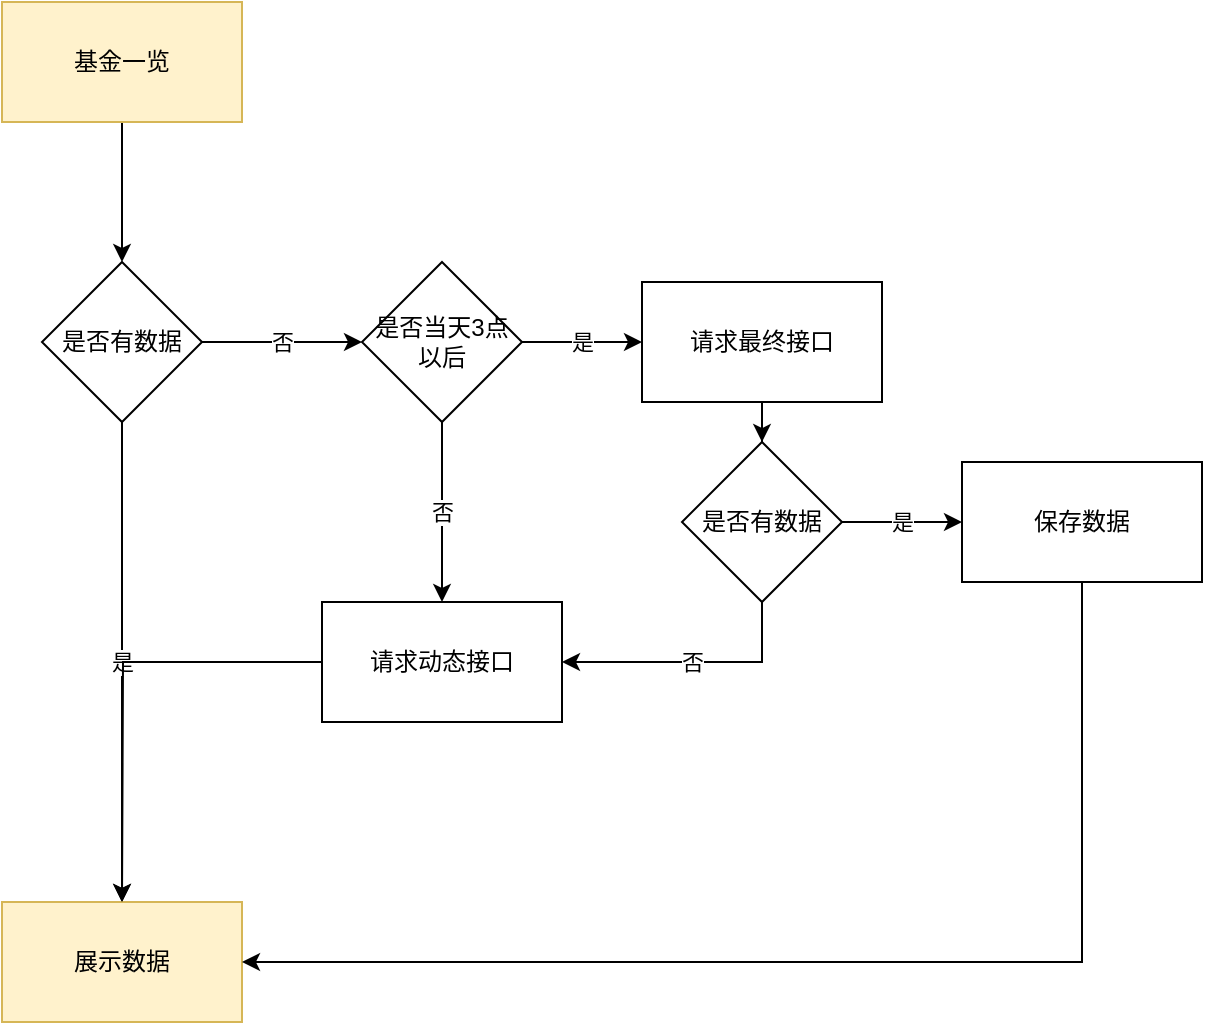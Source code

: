 <mxfile version="13.6.4" type="github"><diagram id="bz1Ks62P9kg1B-rrmRVZ" name="第 1 页"><mxGraphModel dx="1422" dy="748" grid="1" gridSize="10" guides="1" tooltips="1" connect="1" arrows="1" fold="1" page="1" pageScale="1" pageWidth="827" pageHeight="1169" math="0" shadow="0"><root><mxCell id="0"/><mxCell id="1" parent="0"/><mxCell id="jo1hFhySfJLbSIyMYvVI-4" value="" style="edgeStyle=orthogonalEdgeStyle;rounded=0;orthogonalLoop=1;jettySize=auto;html=1;" edge="1" parent="1" source="jo1hFhySfJLbSIyMYvVI-1" target="jo1hFhySfJLbSIyMYvVI-3"><mxGeometry relative="1" as="geometry"/></mxCell><mxCell id="jo1hFhySfJLbSIyMYvVI-1" value="&lt;div&gt;基金一览&lt;/div&gt;" style="rounded=0;whiteSpace=wrap;html=1;fillColor=#fff2cc;strokeColor=#d6b656;" vertex="1" parent="1"><mxGeometry x="120" y="120" width="120" height="60" as="geometry"/></mxCell><mxCell id="jo1hFhySfJLbSIyMYvVI-6" value="是" style="edgeStyle=orthogonalEdgeStyle;rounded=0;orthogonalLoop=1;jettySize=auto;html=1;" edge="1" parent="1" source="jo1hFhySfJLbSIyMYvVI-3" target="jo1hFhySfJLbSIyMYvVI-5"><mxGeometry relative="1" as="geometry"/></mxCell><mxCell id="jo1hFhySfJLbSIyMYvVI-8" value="&lt;div&gt;否&lt;/div&gt;" style="edgeStyle=orthogonalEdgeStyle;rounded=0;orthogonalLoop=1;jettySize=auto;html=1;" edge="1" parent="1" source="jo1hFhySfJLbSIyMYvVI-3" target="jo1hFhySfJLbSIyMYvVI-7"><mxGeometry relative="1" as="geometry"/></mxCell><mxCell id="jo1hFhySfJLbSIyMYvVI-3" value="&lt;div&gt;是否有数据&lt;/div&gt;" style="rhombus;whiteSpace=wrap;html=1;rounded=0;" vertex="1" parent="1"><mxGeometry x="140" y="250" width="80" height="80" as="geometry"/></mxCell><mxCell id="jo1hFhySfJLbSIyMYvVI-5" value="&lt;div&gt;展示数据&lt;/div&gt;" style="whiteSpace=wrap;html=1;rounded=0;fillColor=#fff2cc;strokeColor=#d6b656;" vertex="1" parent="1"><mxGeometry x="120" y="570" width="120" height="60" as="geometry"/></mxCell><mxCell id="jo1hFhySfJLbSIyMYvVI-10" value="&lt;div&gt;是&lt;/div&gt;" style="edgeStyle=orthogonalEdgeStyle;rounded=0;orthogonalLoop=1;jettySize=auto;html=1;" edge="1" parent="1" source="jo1hFhySfJLbSIyMYvVI-7" target="jo1hFhySfJLbSIyMYvVI-9"><mxGeometry relative="1" as="geometry"/></mxCell><mxCell id="jo1hFhySfJLbSIyMYvVI-12" value="&lt;div&gt;否&lt;/div&gt;" style="edgeStyle=orthogonalEdgeStyle;rounded=0;orthogonalLoop=1;jettySize=auto;html=1;" edge="1" parent="1" source="jo1hFhySfJLbSIyMYvVI-7" target="jo1hFhySfJLbSIyMYvVI-11"><mxGeometry relative="1" as="geometry"/></mxCell><mxCell id="jo1hFhySfJLbSIyMYvVI-7" value="&lt;div&gt;是否当天3点以后&lt;/div&gt;" style="rhombus;whiteSpace=wrap;html=1;rounded=0;" vertex="1" parent="1"><mxGeometry x="300" y="250" width="80" height="80" as="geometry"/></mxCell><mxCell id="jo1hFhySfJLbSIyMYvVI-14" value="" style="edgeStyle=orthogonalEdgeStyle;rounded=0;orthogonalLoop=1;jettySize=auto;html=1;" edge="1" parent="1" source="jo1hFhySfJLbSIyMYvVI-9" target="jo1hFhySfJLbSIyMYvVI-13"><mxGeometry relative="1" as="geometry"/></mxCell><mxCell id="jo1hFhySfJLbSIyMYvVI-9" value="请求最终接口" style="whiteSpace=wrap;html=1;rounded=0;" vertex="1" parent="1"><mxGeometry x="440" y="260" width="120" height="60" as="geometry"/></mxCell><mxCell id="jo1hFhySfJLbSIyMYvVI-21" style="edgeStyle=orthogonalEdgeStyle;rounded=0;orthogonalLoop=1;jettySize=auto;html=1;" edge="1" parent="1" source="jo1hFhySfJLbSIyMYvVI-11"><mxGeometry relative="1" as="geometry"><mxPoint x="180" y="570" as="targetPoint"/></mxGeometry></mxCell><mxCell id="jo1hFhySfJLbSIyMYvVI-11" value="请求动态接口" style="whiteSpace=wrap;html=1;rounded=0;" vertex="1" parent="1"><mxGeometry x="280" y="420" width="120" height="60" as="geometry"/></mxCell><mxCell id="jo1hFhySfJLbSIyMYvVI-15" value="&lt;div&gt;否&lt;/div&gt;" style="edgeStyle=orthogonalEdgeStyle;rounded=0;orthogonalLoop=1;jettySize=auto;html=1;exitX=0.5;exitY=1;exitDx=0;exitDy=0;entryX=1;entryY=0.5;entryDx=0;entryDy=0;" edge="1" parent="1" source="jo1hFhySfJLbSIyMYvVI-13" target="jo1hFhySfJLbSIyMYvVI-11"><mxGeometry relative="1" as="geometry"/></mxCell><mxCell id="jo1hFhySfJLbSIyMYvVI-17" value="是" style="edgeStyle=orthogonalEdgeStyle;rounded=0;orthogonalLoop=1;jettySize=auto;html=1;" edge="1" parent="1" source="jo1hFhySfJLbSIyMYvVI-13" target="jo1hFhySfJLbSIyMYvVI-16"><mxGeometry relative="1" as="geometry"/></mxCell><mxCell id="jo1hFhySfJLbSIyMYvVI-13" value="是否有数据" style="rhombus;whiteSpace=wrap;html=1;rounded=0;" vertex="1" parent="1"><mxGeometry x="460" y="340" width="80" height="80" as="geometry"/></mxCell><mxCell id="jo1hFhySfJLbSIyMYvVI-22" style="edgeStyle=orthogonalEdgeStyle;rounded=0;orthogonalLoop=1;jettySize=auto;html=1;entryX=1;entryY=0.5;entryDx=0;entryDy=0;" edge="1" parent="1" source="jo1hFhySfJLbSIyMYvVI-16" target="jo1hFhySfJLbSIyMYvVI-5"><mxGeometry relative="1" as="geometry"><Array as="points"><mxPoint x="660" y="600"/></Array></mxGeometry></mxCell><mxCell id="jo1hFhySfJLbSIyMYvVI-16" value="保存数据" style="whiteSpace=wrap;html=1;rounded=0;" vertex="1" parent="1"><mxGeometry x="600" y="350" width="120" height="60" as="geometry"/></mxCell></root></mxGraphModel></diagram></mxfile>